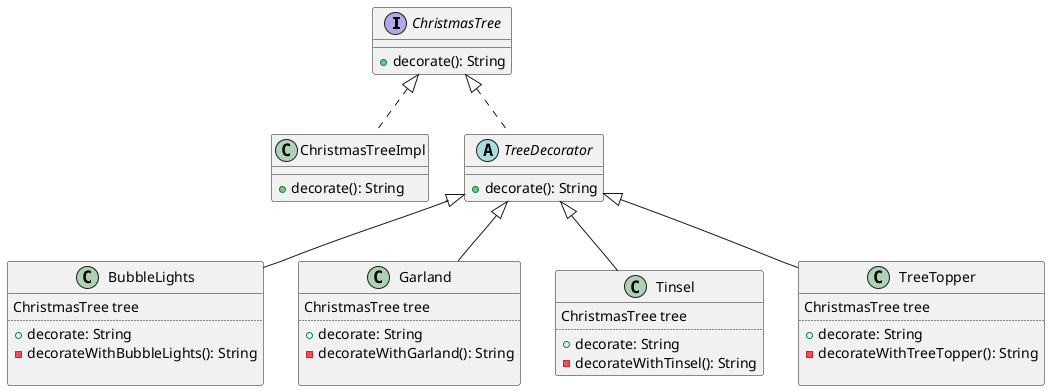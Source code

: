 @startuml
interface ChristmasTree {
 +decorate(): String
}
class ChristmasTreeImpl implements ChristmasTree {
  + decorate(): String
}

abstract class TreeDecorator  implements ChristmasTree{
 +decorate(): String
}

class BubbleLights extends TreeDecorator{
 ChristmasTree tree
 ..
 +decorate: String
 -decorateWithBubbleLights(): String

}

class Garland extends TreeDecorator{
 ChristmasTree tree
 ..
 +decorate: String
 -decorateWithGarland(): String

}

class Tinsel extends TreeDecorator{
 ChristmasTree tree
 ..
 +decorate: String
 -decorateWithTinsel(): String
}

class TreeTopper extends TreeDecorator{
 ChristmasTree tree
 ..
 +decorate: String
 -decorateWithTreeTopper(): String

}
@enduml